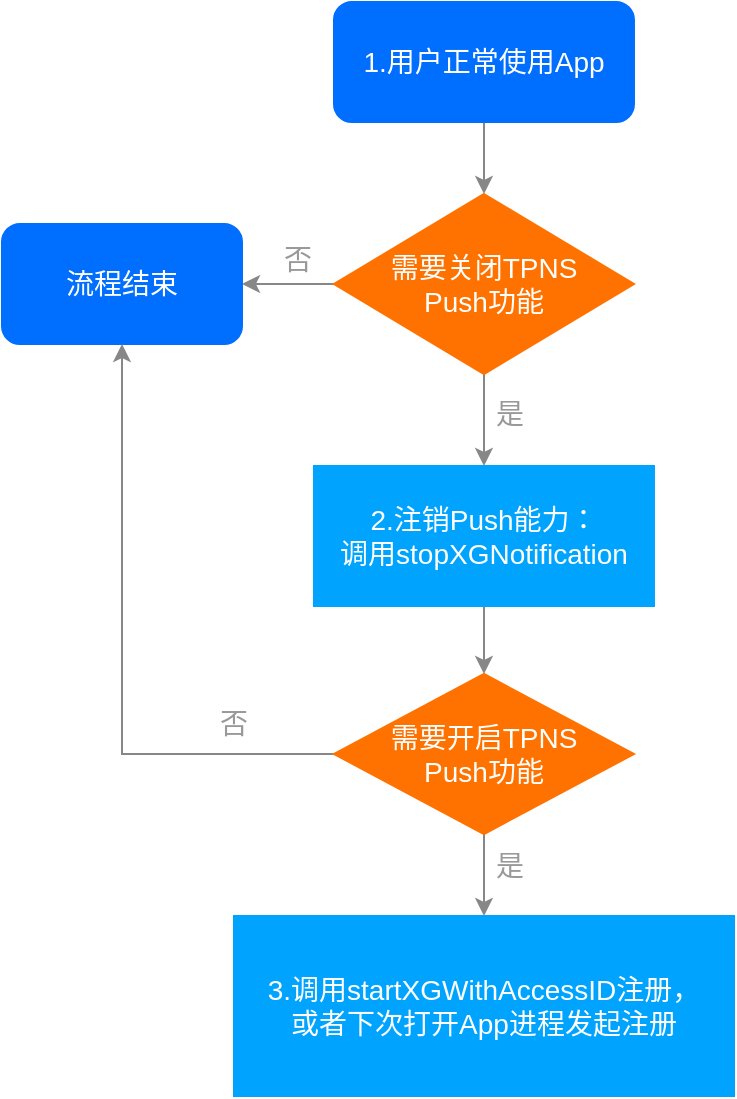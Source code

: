 <mxfile version="13.10.5" type="github">
  <diagram id="-N9uZjTop2ZxeEDGDAec" name="Page-1">
    <mxGraphModel dx="1426" dy="716" grid="0" gridSize="10" guides="1" tooltips="1" connect="1" arrows="1" fold="1" page="1" pageScale="1" pageWidth="850" pageHeight="1100" math="0" shadow="0">
      <root>
        <mxCell id="0" />
        <mxCell id="1" parent="0" />
        <mxCell id="5" value="" style="endArrow=classic;html=1;exitX=0.5;exitY=1;exitDx=0;exitDy=0;entryX=0.5;entryY=0;entryDx=0;entryDy=0;fontColor=#878787;strokeColor=#878787;" parent="1" source="6" edge="1" target="11">
          <mxGeometry width="50" height="50" relative="1" as="geometry">
            <mxPoint x="400" y="130" as="sourcePoint" />
            <mxPoint x="400" y="150" as="targetPoint" />
          </mxGeometry>
        </mxCell>
        <mxCell id="6" value="&lt;font face=&quot;helvetica&quot; style=&quot;font-size: 14px&quot;&gt;1.用户正常使用App&lt;/font&gt;" style="rounded=1;whiteSpace=wrap;html=1;fillColor=#006EFF;strokeColor=#006EFF;fontSize=14;fontColor=#FFFFFF;" parent="1" vertex="1">
          <mxGeometry x="324.99" y="34" width="150" height="60" as="geometry" />
        </mxCell>
        <mxCell id="10" value="是" style="text;html=1;strokeColor=none;fillColor=none;align=center;verticalAlign=middle;whiteSpace=wrap;rounded=0;fontSize=14;fontColor=#999999;" parent="1" vertex="1">
          <mxGeometry x="401" y="228" width="24" height="24" as="geometry" />
        </mxCell>
        <mxCell id="156" style="edgeStyle=orthogonalEdgeStyle;rounded=0;orthogonalLoop=1;jettySize=auto;html=1;exitX=0;exitY=0.5;exitDx=0;exitDy=0;entryX=1;entryY=0.5;entryDx=0;entryDy=0;fontColor=#878787;strokeColor=#878787;" parent="1" source="11" target="155" edge="1">
          <mxGeometry relative="1" as="geometry" />
        </mxCell>
        <mxCell id="177" style="edgeStyle=orthogonalEdgeStyle;rounded=0;orthogonalLoop=1;jettySize=auto;html=1;exitX=0.5;exitY=1;exitDx=0;exitDy=0;entryX=0.5;entryY=0;entryDx=0;entryDy=0;fontColor=#878787;strokeColor=#878787;" parent="1" source="11" target="173" edge="1">
          <mxGeometry relative="1" as="geometry" />
        </mxCell>
        <mxCell id="11" value="需要关闭TPNS&lt;br style=&quot;font-size: 14px;&quot;&gt;Push功能" style="rhombus;whiteSpace=wrap;html=1;fillColor=#FF7200;strokeColor=#FF7200;fontSize=14;fontColor=#FFFFFF;" parent="1" vertex="1">
          <mxGeometry x="325" y="130" width="150" height="90" as="geometry" />
        </mxCell>
        <mxCell id="155" value="&lt;font face=&quot;helvetica&quot; style=&quot;font-size: 14px;&quot;&gt;流程结束&lt;br style=&quot;font-size: 14px;&quot;&gt;&lt;/font&gt;" style="rounded=1;whiteSpace=wrap;html=1;fillColor=#006EFF;strokeColor=#006EFF;fontSize=14;fontColor=#FFFFFF;" parent="1" vertex="1">
          <mxGeometry x="159" y="145" width="120" height="60" as="geometry" />
        </mxCell>
        <mxCell id="157" value="否" style="text;html=1;strokeColor=none;fillColor=none;align=center;verticalAlign=middle;whiteSpace=wrap;rounded=0;fontSize=14;fontColor=#999999;" parent="1" vertex="1">
          <mxGeometry x="295" y="151" width="24" height="24" as="geometry" />
        </mxCell>
        <mxCell id="183" style="edgeStyle=orthogonalEdgeStyle;rounded=0;orthogonalLoop=1;jettySize=auto;html=1;exitX=0.5;exitY=1;exitDx=0;exitDy=0;entryX=0.5;entryY=0;entryDx=0;entryDy=0;fontColor=#878787;strokeColor=#878787;" parent="1" source="173" target="179" edge="1">
          <mxGeometry relative="1" as="geometry" />
        </mxCell>
        <mxCell id="173" value="&lt;font face=&quot;helvetica&quot; style=&quot;font-size: 14px&quot;&gt;&lt;font style=&quot;font-size: 14px&quot;&gt;2.注销Push能力：&lt;br&gt;调用stopXGNotification&lt;/font&gt;&lt;br style=&quot;font-size: 14px&quot;&gt;&lt;/font&gt;" style="rounded=0;whiteSpace=wrap;html=1;fillColor=#00A4FF;strokeColor=#00A4FF;fontSize=14;fontColor=#FFFFFF;" parent="1" vertex="1">
          <mxGeometry x="314.99" y="266" width="170" height="70" as="geometry" />
        </mxCell>
        <mxCell id="180" style="edgeStyle=orthogonalEdgeStyle;rounded=0;orthogonalLoop=1;jettySize=auto;html=1;exitX=0;exitY=0.5;exitDx=0;exitDy=0;entryX=0.5;entryY=1;entryDx=0;entryDy=0;fontColor=#878787;strokeColor=#878787;" parent="1" source="179" target="155" edge="1">
          <mxGeometry relative="1" as="geometry" />
        </mxCell>
        <mxCell id="184" style="edgeStyle=orthogonalEdgeStyle;rounded=0;orthogonalLoop=1;jettySize=auto;html=1;exitX=0.5;exitY=1;exitDx=0;exitDy=0;entryX=0.5;entryY=0;entryDx=0;entryDy=0;fontColor=#878787;strokeColor=#878787;" parent="1" source="179" target="182" edge="1">
          <mxGeometry relative="1" as="geometry" />
        </mxCell>
        <mxCell id="179" value="需要开启TPNS&lt;br&gt;Push功能" style="rhombus;whiteSpace=wrap;html=1;strokeColor=#FF7200;fillColor=#FF7200;fontSize=14;fontColor=#FFFFFF;" parent="1" vertex="1">
          <mxGeometry x="324.99" y="370" width="150" height="80" as="geometry" />
        </mxCell>
        <mxCell id="181" value="否" style="text;html=1;strokeColor=none;fillColor=none;align=center;verticalAlign=middle;whiteSpace=wrap;rounded=0;fontSize=14;fontColor=#999999;" parent="1" vertex="1">
          <mxGeometry x="263" y="383" width="24" height="24" as="geometry" />
        </mxCell>
        <mxCell id="182" value="&lt;font style=&quot;font-size: 14px&quot;&gt;3.&lt;/font&gt;&lt;span style=&quot;font-family: &amp;#34;helvetica&amp;#34; ; font-size: 14px&quot;&gt;&lt;font style=&quot;font-size: 14px&quot;&gt;调用startXGWithAccessID注册，&lt;br&gt;或者下次打开App进程发起注册&lt;/font&gt;&lt;br style=&quot;font-size: 14px&quot;&gt;&lt;/span&gt;" style="rounded=0;whiteSpace=wrap;html=1;fillColor=#00A4FF;strokeColor=#00A4FF;fontSize=14;fontColor=#FFFFFF;" parent="1" vertex="1">
          <mxGeometry x="275" y="491" width="250" height="90" as="geometry" />
        </mxCell>
        <mxCell id="185" value="是" style="text;html=1;strokeColor=none;fillColor=none;align=center;verticalAlign=middle;whiteSpace=wrap;rounded=0;fontSize=14;fontColor=#999999;" parent="1" vertex="1">
          <mxGeometry x="401" y="454" width="24" height="24" as="geometry" />
        </mxCell>
      </root>
    </mxGraphModel>
  </diagram>
</mxfile>
